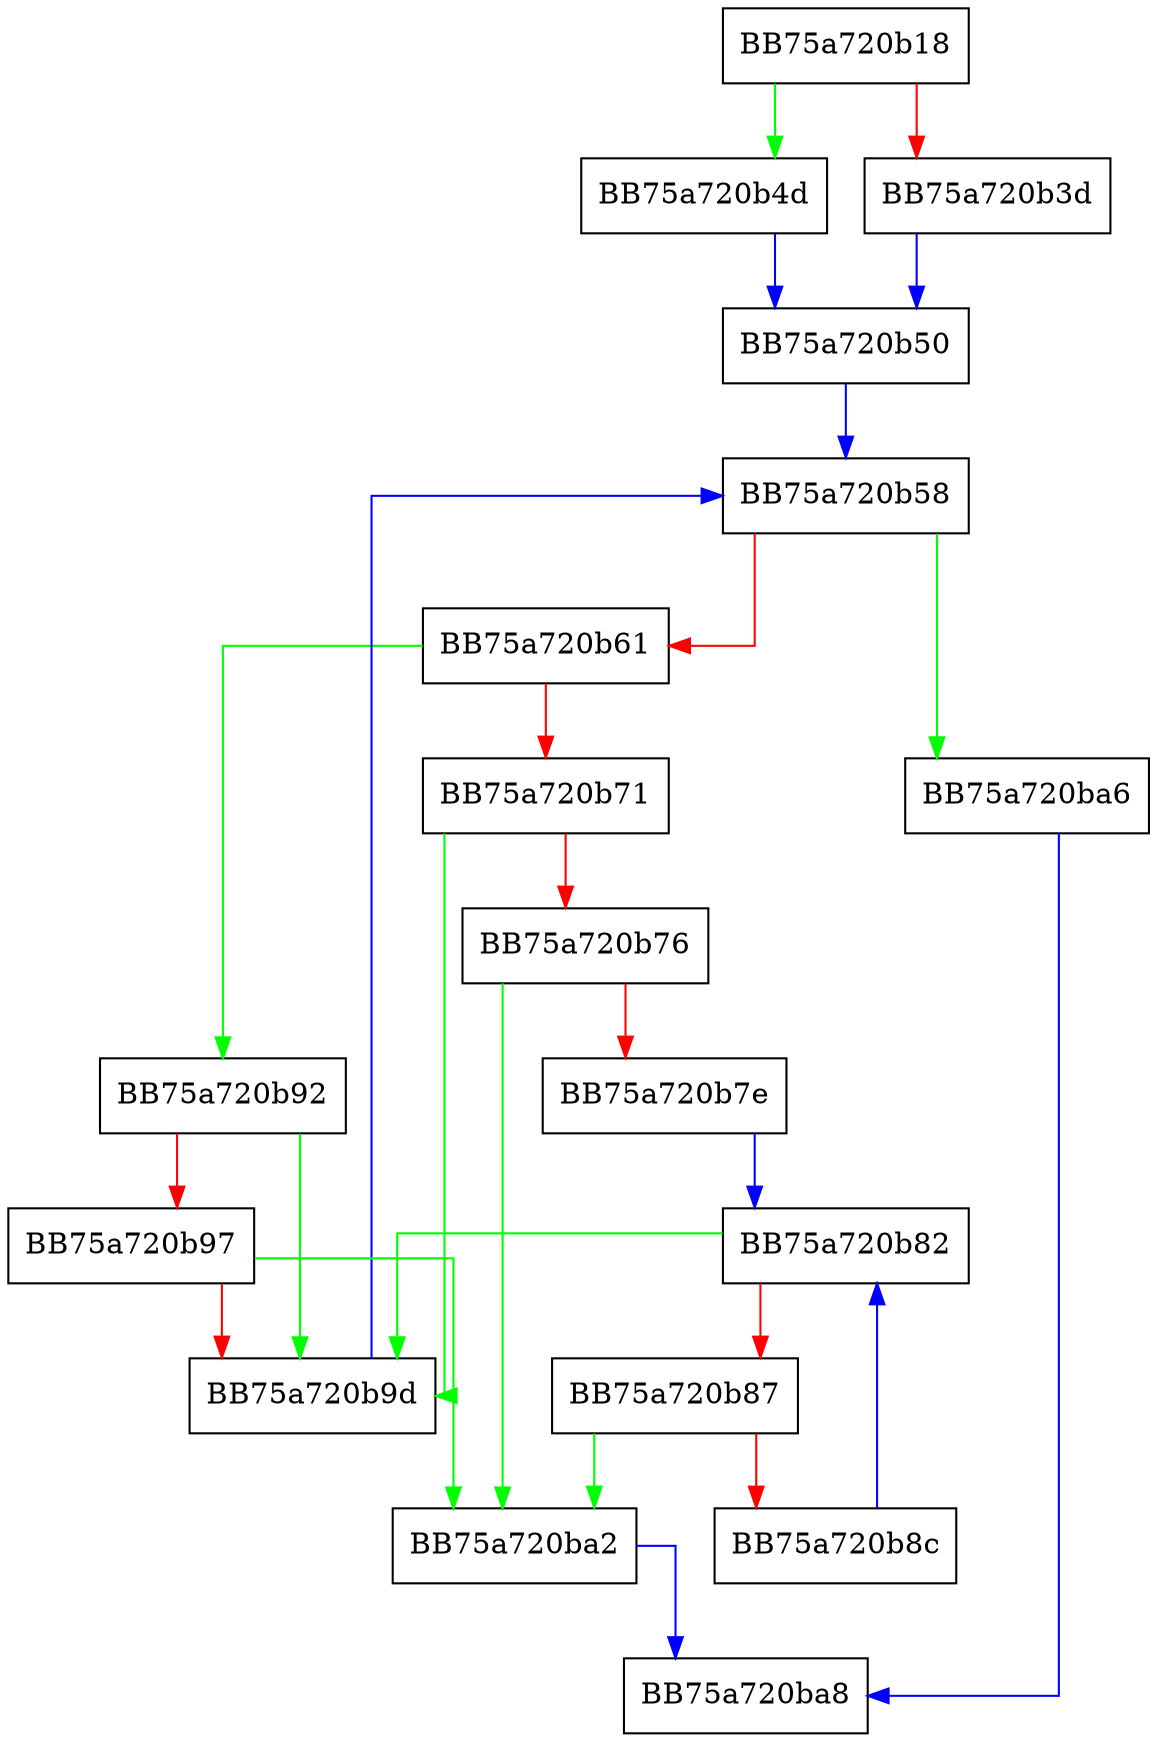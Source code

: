 digraph readsTable {
  node [shape="box"];
  graph [splines=ortho];
  BB75a720b18 -> BB75a720b4d [color="green"];
  BB75a720b18 -> BB75a720b3d [color="red"];
  BB75a720b3d -> BB75a720b50 [color="blue"];
  BB75a720b4d -> BB75a720b50 [color="blue"];
  BB75a720b50 -> BB75a720b58 [color="blue"];
  BB75a720b58 -> BB75a720ba6 [color="green"];
  BB75a720b58 -> BB75a720b61 [color="red"];
  BB75a720b61 -> BB75a720b92 [color="green"];
  BB75a720b61 -> BB75a720b71 [color="red"];
  BB75a720b71 -> BB75a720b9d [color="green"];
  BB75a720b71 -> BB75a720b76 [color="red"];
  BB75a720b76 -> BB75a720ba2 [color="green"];
  BB75a720b76 -> BB75a720b7e [color="red"];
  BB75a720b7e -> BB75a720b82 [color="blue"];
  BB75a720b82 -> BB75a720b9d [color="green"];
  BB75a720b82 -> BB75a720b87 [color="red"];
  BB75a720b87 -> BB75a720ba2 [color="green"];
  BB75a720b87 -> BB75a720b8c [color="red"];
  BB75a720b8c -> BB75a720b82 [color="blue"];
  BB75a720b92 -> BB75a720b9d [color="green"];
  BB75a720b92 -> BB75a720b97 [color="red"];
  BB75a720b97 -> BB75a720ba2 [color="green"];
  BB75a720b97 -> BB75a720b9d [color="red"];
  BB75a720b9d -> BB75a720b58 [color="blue"];
  BB75a720ba2 -> BB75a720ba8 [color="blue"];
  BB75a720ba6 -> BB75a720ba8 [color="blue"];
}